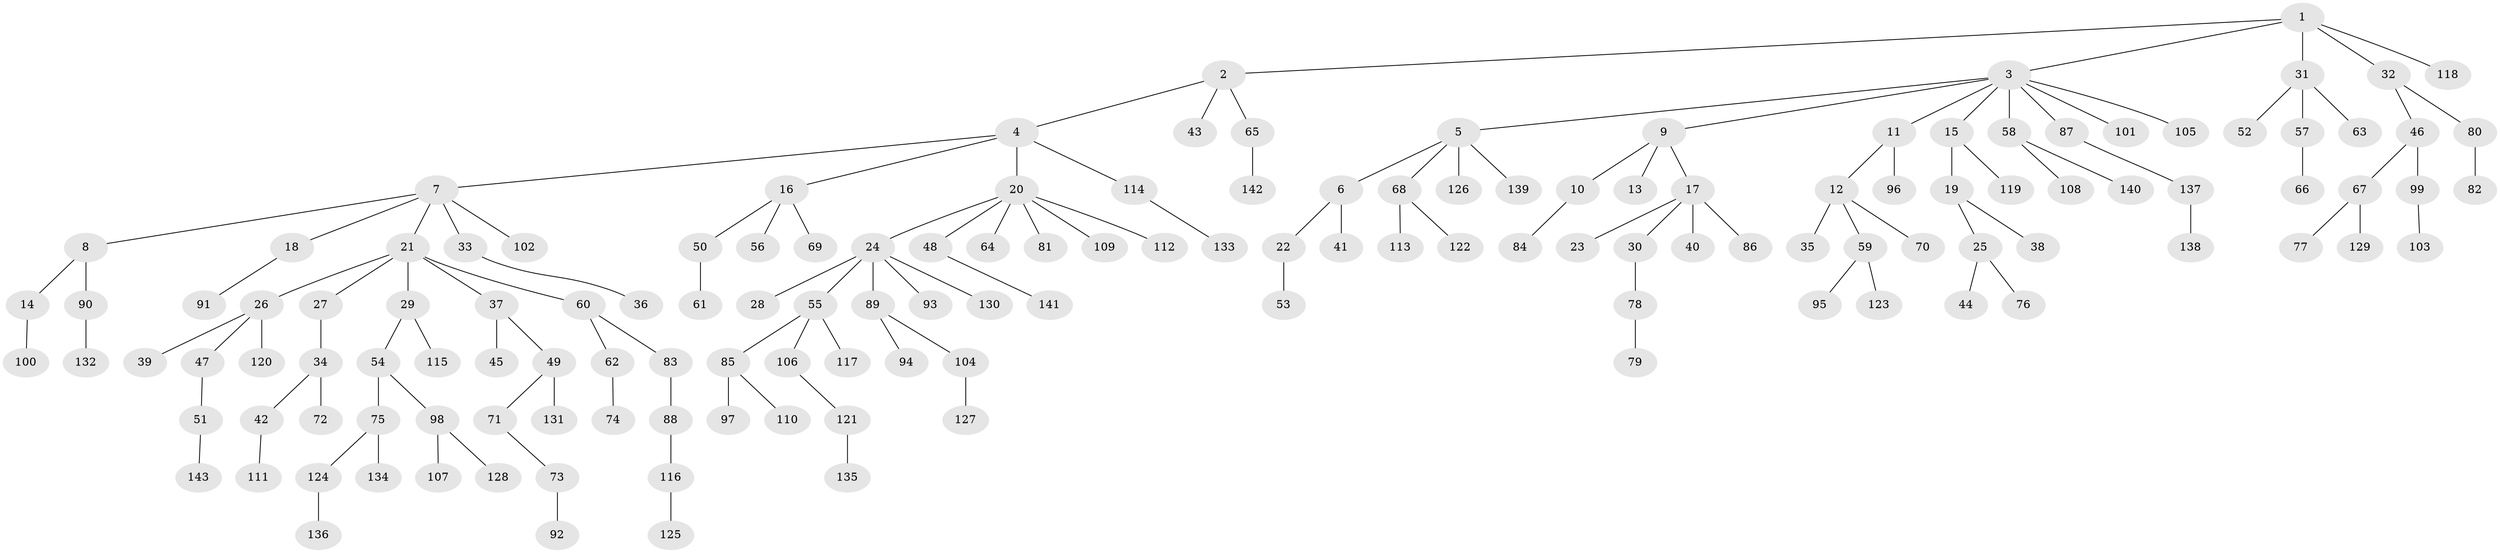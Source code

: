 // coarse degree distribution, {2: 0.27058823529411763, 4: 0.023529411764705882, 1: 0.6235294117647059, 3: 0.03529411764705882, 16: 0.011764705882352941, 10: 0.011764705882352941, 17: 0.011764705882352941, 9: 0.011764705882352941}
// Generated by graph-tools (version 1.1) at 2025/56/03/04/25 21:56:47]
// undirected, 143 vertices, 142 edges
graph export_dot {
graph [start="1"]
  node [color=gray90,style=filled];
  1;
  2;
  3;
  4;
  5;
  6;
  7;
  8;
  9;
  10;
  11;
  12;
  13;
  14;
  15;
  16;
  17;
  18;
  19;
  20;
  21;
  22;
  23;
  24;
  25;
  26;
  27;
  28;
  29;
  30;
  31;
  32;
  33;
  34;
  35;
  36;
  37;
  38;
  39;
  40;
  41;
  42;
  43;
  44;
  45;
  46;
  47;
  48;
  49;
  50;
  51;
  52;
  53;
  54;
  55;
  56;
  57;
  58;
  59;
  60;
  61;
  62;
  63;
  64;
  65;
  66;
  67;
  68;
  69;
  70;
  71;
  72;
  73;
  74;
  75;
  76;
  77;
  78;
  79;
  80;
  81;
  82;
  83;
  84;
  85;
  86;
  87;
  88;
  89;
  90;
  91;
  92;
  93;
  94;
  95;
  96;
  97;
  98;
  99;
  100;
  101;
  102;
  103;
  104;
  105;
  106;
  107;
  108;
  109;
  110;
  111;
  112;
  113;
  114;
  115;
  116;
  117;
  118;
  119;
  120;
  121;
  122;
  123;
  124;
  125;
  126;
  127;
  128;
  129;
  130;
  131;
  132;
  133;
  134;
  135;
  136;
  137;
  138;
  139;
  140;
  141;
  142;
  143;
  1 -- 2;
  1 -- 3;
  1 -- 31;
  1 -- 32;
  1 -- 118;
  2 -- 4;
  2 -- 43;
  2 -- 65;
  3 -- 5;
  3 -- 9;
  3 -- 11;
  3 -- 15;
  3 -- 58;
  3 -- 87;
  3 -- 101;
  3 -- 105;
  4 -- 7;
  4 -- 16;
  4 -- 20;
  4 -- 114;
  5 -- 6;
  5 -- 68;
  5 -- 126;
  5 -- 139;
  6 -- 22;
  6 -- 41;
  7 -- 8;
  7 -- 18;
  7 -- 21;
  7 -- 33;
  7 -- 102;
  8 -- 14;
  8 -- 90;
  9 -- 10;
  9 -- 13;
  9 -- 17;
  10 -- 84;
  11 -- 12;
  11 -- 96;
  12 -- 35;
  12 -- 59;
  12 -- 70;
  14 -- 100;
  15 -- 19;
  15 -- 119;
  16 -- 50;
  16 -- 56;
  16 -- 69;
  17 -- 23;
  17 -- 30;
  17 -- 40;
  17 -- 86;
  18 -- 91;
  19 -- 25;
  19 -- 38;
  20 -- 24;
  20 -- 48;
  20 -- 64;
  20 -- 81;
  20 -- 109;
  20 -- 112;
  21 -- 26;
  21 -- 27;
  21 -- 29;
  21 -- 37;
  21 -- 60;
  22 -- 53;
  24 -- 28;
  24 -- 55;
  24 -- 89;
  24 -- 93;
  24 -- 130;
  25 -- 44;
  25 -- 76;
  26 -- 39;
  26 -- 47;
  26 -- 120;
  27 -- 34;
  29 -- 54;
  29 -- 115;
  30 -- 78;
  31 -- 52;
  31 -- 57;
  31 -- 63;
  32 -- 46;
  32 -- 80;
  33 -- 36;
  34 -- 42;
  34 -- 72;
  37 -- 45;
  37 -- 49;
  42 -- 111;
  46 -- 67;
  46 -- 99;
  47 -- 51;
  48 -- 141;
  49 -- 71;
  49 -- 131;
  50 -- 61;
  51 -- 143;
  54 -- 75;
  54 -- 98;
  55 -- 85;
  55 -- 106;
  55 -- 117;
  57 -- 66;
  58 -- 108;
  58 -- 140;
  59 -- 95;
  59 -- 123;
  60 -- 62;
  60 -- 83;
  62 -- 74;
  65 -- 142;
  67 -- 77;
  67 -- 129;
  68 -- 113;
  68 -- 122;
  71 -- 73;
  73 -- 92;
  75 -- 124;
  75 -- 134;
  78 -- 79;
  80 -- 82;
  83 -- 88;
  85 -- 97;
  85 -- 110;
  87 -- 137;
  88 -- 116;
  89 -- 94;
  89 -- 104;
  90 -- 132;
  98 -- 107;
  98 -- 128;
  99 -- 103;
  104 -- 127;
  106 -- 121;
  114 -- 133;
  116 -- 125;
  121 -- 135;
  124 -- 136;
  137 -- 138;
}

